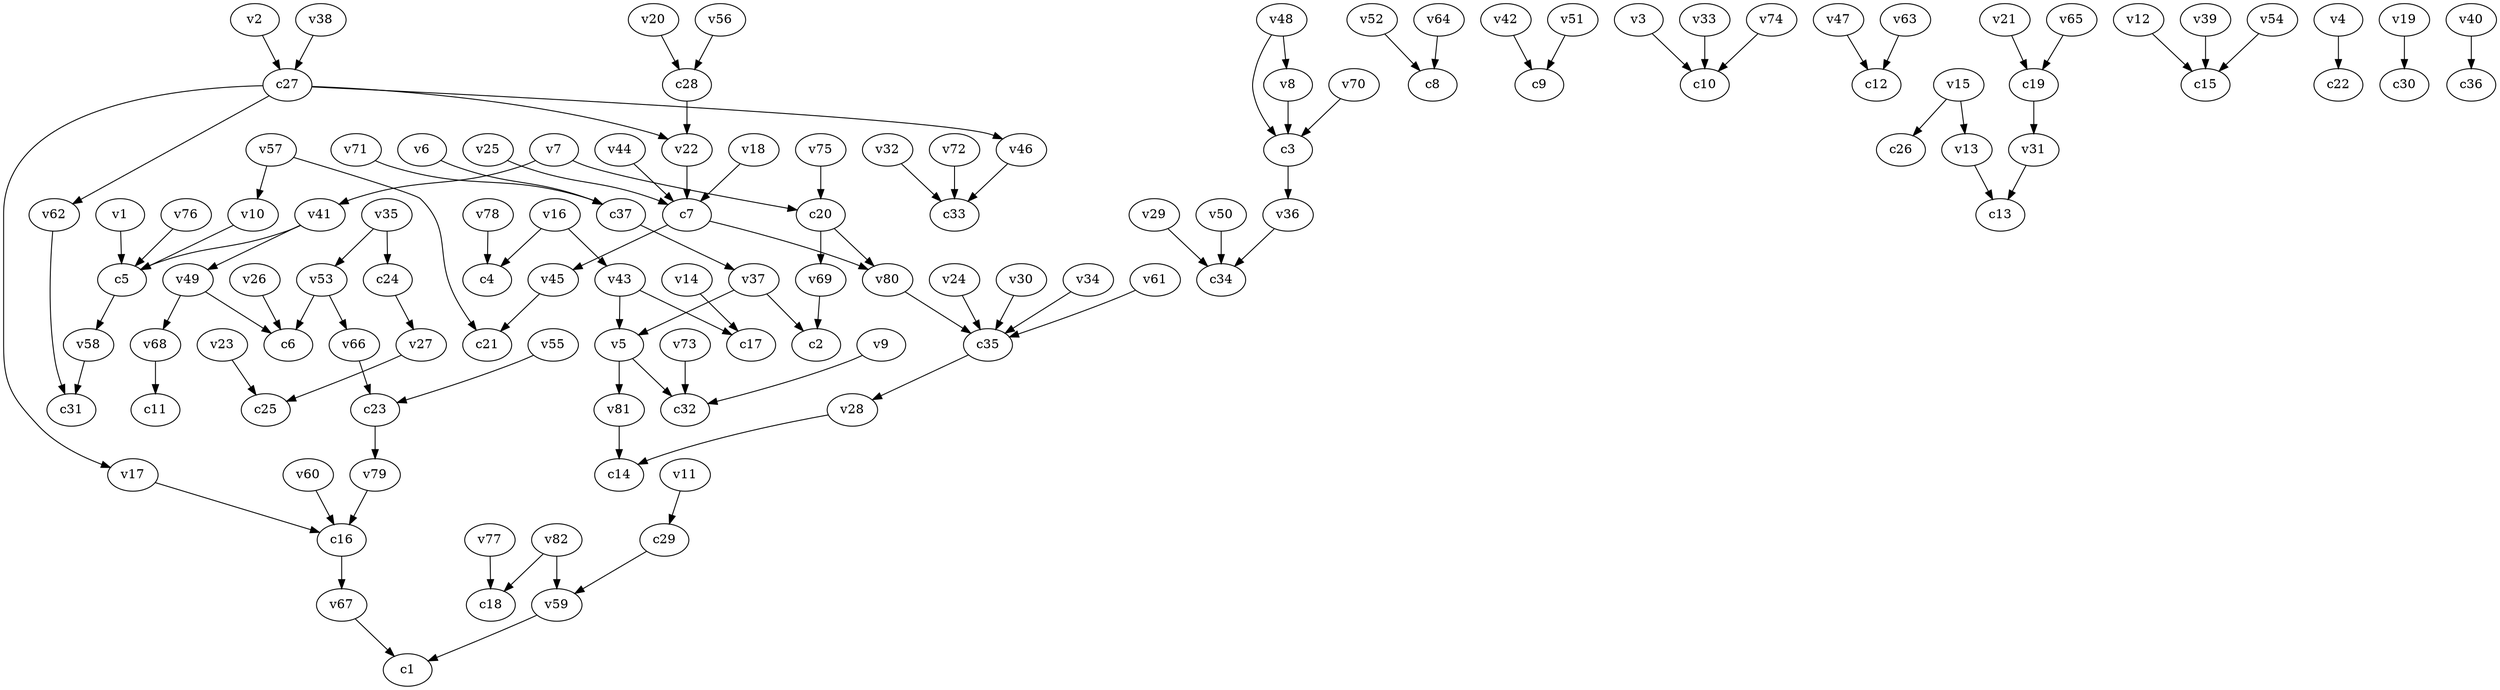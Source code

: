 strict digraph  {
c1;
c2;
c3;
c4;
c5;
c6;
c7;
c8;
c9;
c10;
c11;
c12;
c13;
c14;
c15;
c16;
c17;
c18;
c19;
c20;
c21;
c22;
c23;
c24;
c25;
c26;
c27;
c28;
c29;
c30;
c31;
c32;
c33;
c34;
c35;
c36;
c37;
v1;
v2;
v3;
v4;
v5;
v6;
v7;
v8;
v9;
v10;
v11;
v12;
v13;
v14;
v15;
v16;
v17;
v18;
v19;
v20;
v21;
v22;
v23;
v24;
v25;
v26;
v27;
v28;
v29;
v30;
v31;
v32;
v33;
v34;
v35;
v36;
v37;
v38;
v39;
v40;
v41;
v42;
v43;
v44;
v45;
v46;
v47;
v48;
v49;
v50;
v51;
v52;
v53;
v54;
v55;
v56;
v57;
v58;
v59;
v60;
v61;
v62;
v63;
v64;
v65;
v66;
v67;
v68;
v69;
v70;
v71;
v72;
v73;
v74;
v75;
v76;
v77;
v78;
v79;
v80;
v81;
v82;
c3 -> v36  [weight=1];
c5 -> v58  [weight=1];
c7 -> v45  [weight=1];
c7 -> v80  [weight=1];
c16 -> v67  [weight=1];
c19 -> v31  [weight=1];
c20 -> v69  [weight=1];
c20 -> v80  [weight=1];
c23 -> v79  [weight=1];
c24 -> v27  [weight=1];
c27 -> v22  [weight=1];
c27 -> v46  [weight=1];
c27 -> v17  [weight=1];
c27 -> v62  [weight=1];
c28 -> v22  [weight=1];
c29 -> v59  [weight=1];
c35 -> v28  [weight=1];
c37 -> v37  [weight=1];
v1 -> c5  [weight=1];
v2 -> c27  [weight=1];
v3 -> c10  [weight=1];
v4 -> c22  [weight=1];
v5 -> c32  [weight=1];
v5 -> v81  [weight=1];
v6 -> c37  [weight=1];
v7 -> c20  [weight=1];
v7 -> v41  [weight=1];
v8 -> c3  [weight=1];
v9 -> c32  [weight=1];
v10 -> c5  [weight=1];
v11 -> c29  [weight=1];
v12 -> c15  [weight=1];
v13 -> c13  [weight=1];
v14 -> c17  [weight=1];
v15 -> c26  [weight=1];
v15 -> v13  [weight=1];
v16 -> c4  [weight=1];
v16 -> v43  [weight=1];
v17 -> c16  [weight=1];
v18 -> c7  [weight=1];
v19 -> c30  [weight=1];
v20 -> c28  [weight=1];
v21 -> c19  [weight=1];
v22 -> c7  [weight=1];
v23 -> c25  [weight=1];
v24 -> c35  [weight=1];
v25 -> c7  [weight=1];
v26 -> c6  [weight=1];
v27 -> c25  [weight=1];
v28 -> c14  [weight=1];
v29 -> c34  [weight=1];
v30 -> c35  [weight=1];
v31 -> c13  [weight=1];
v32 -> c33  [weight=1];
v33 -> c10  [weight=1];
v34 -> c35  [weight=1];
v35 -> c24  [weight=1];
v35 -> v53  [weight=1];
v36 -> c34  [weight=1];
v37 -> c2  [weight=1];
v37 -> v5  [weight=1];
v38 -> c27  [weight=1];
v39 -> c15  [weight=1];
v40 -> c36  [weight=1];
v41 -> c5  [weight=1];
v41 -> v49  [weight=1];
v42 -> c9  [weight=1];
v43 -> c17  [weight=1];
v43 -> v5  [weight=1];
v44 -> c7  [weight=1];
v45 -> c21  [weight=1];
v46 -> c33  [weight=1];
v47 -> c12  [weight=1];
v48 -> c3  [weight=1];
v48 -> v8  [weight=1];
v49 -> c6  [weight=1];
v49 -> v68  [weight=1];
v50 -> c34  [weight=1];
v51 -> c9  [weight=1];
v52 -> c8  [weight=1];
v53 -> c6  [weight=1];
v53 -> v66  [weight=1];
v54 -> c15  [weight=1];
v55 -> c23  [weight=1];
v56 -> c28  [weight=1];
v57 -> c21  [weight=1];
v57 -> v10  [weight=1];
v58 -> c31  [weight=1];
v59 -> c1  [weight=1];
v60 -> c16  [weight=1];
v61 -> c35  [weight=1];
v62 -> c31  [weight=1];
v63 -> c12  [weight=1];
v64 -> c8  [weight=1];
v65 -> c19  [weight=1];
v66 -> c23  [weight=1];
v67 -> c1  [weight=1];
v68 -> c11  [weight=1];
v69 -> c2  [weight=1];
v70 -> c3  [weight=1];
v71 -> c37  [weight=1];
v72 -> c33  [weight=1];
v73 -> c32  [weight=1];
v74 -> c10  [weight=1];
v75 -> c20  [weight=1];
v76 -> c5  [weight=1];
v77 -> c18  [weight=1];
v78 -> c4  [weight=1];
v79 -> c16  [weight=1];
v80 -> c35  [weight=1];
v81 -> c14  [weight=1];
v82 -> c18  [weight=1];
v82 -> v59  [weight=1];
}
